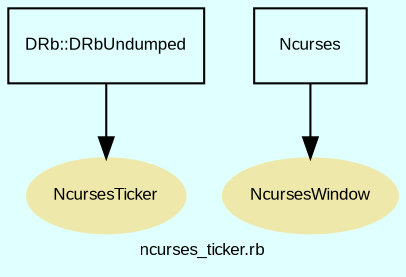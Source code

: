 digraph TopLevel {
    compound = true
    bgcolor = lightcyan1
    fontname = Arial
    fontsize = 8
    label = "ncurses_ticker.rb"
    node [
        fontname = Arial,
        fontsize = 8,
        color = black
    ]

    NcursesTicker [
        fontcolor = black,
        URL = "classes/NcursesTicker.html",
        shape = ellipse,
        color = palegoldenrod,
        style = filled,
        label = "NcursesTicker"
    ]

    NcursesWindow [
        fontcolor = black,
        URL = "classes/NcursesWindow.html",
        shape = ellipse,
        color = palegoldenrod,
        style = filled,
        label = "NcursesWindow"
    ]

    DRb__DRbUndumped [
        URL = "classes/DRb/DRbUndumped.html",
        shape = box,
        label = "DRb::DRbUndumped"
    ]

    DRb__DRbUndumped -> NcursesTicker [

    ]

    Ncurses [
        URL = "classes/Ncurses.html",
        shape = box,
        label = "Ncurses"
    ]

    Ncurses -> NcursesWindow [

    ]

}

